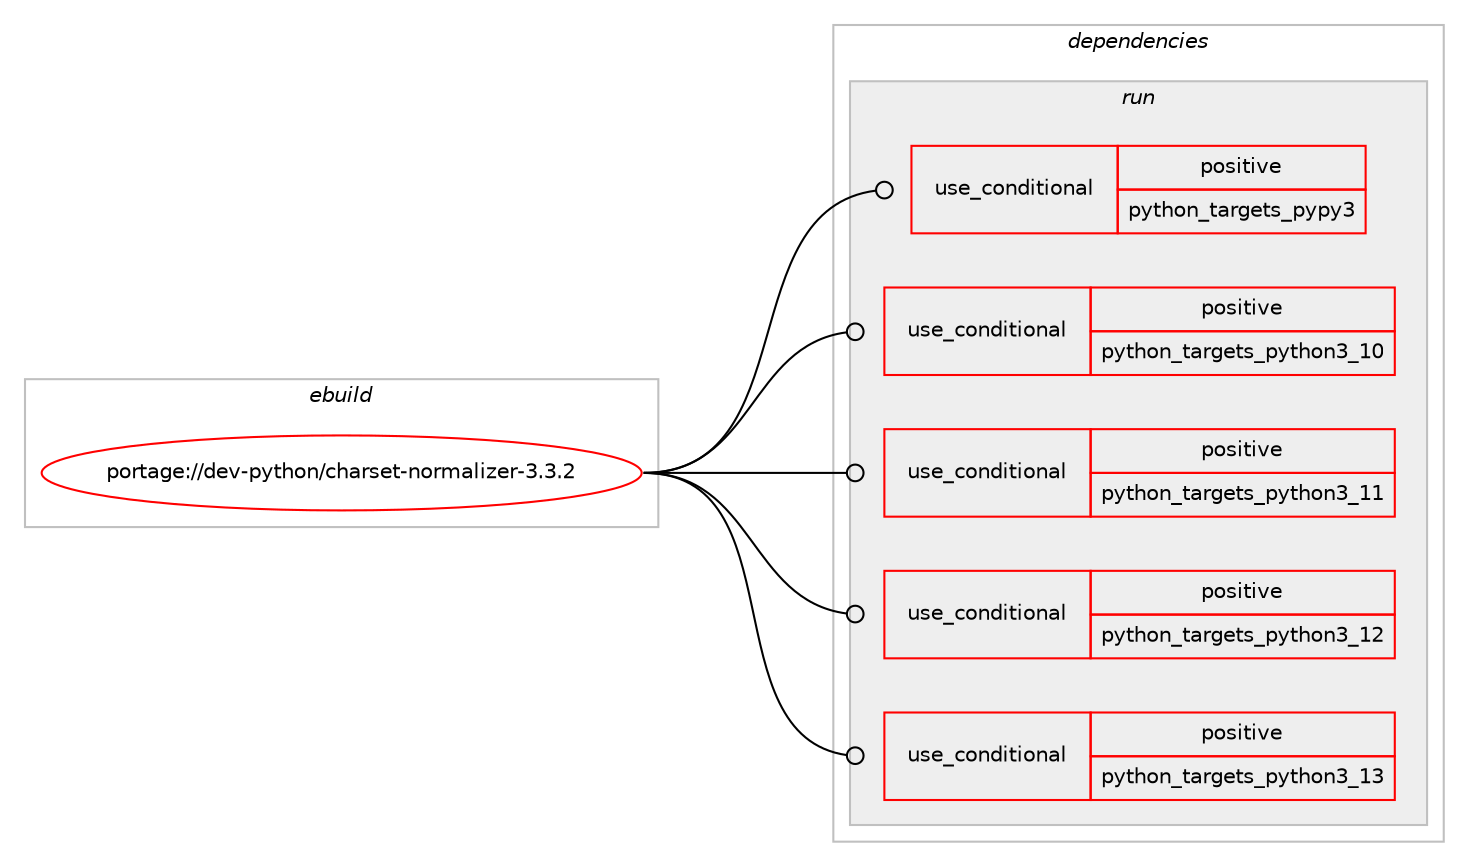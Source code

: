 digraph prolog {

# *************
# Graph options
# *************

newrank=true;
concentrate=true;
compound=true;
graph [rankdir=LR,fontname=Helvetica,fontsize=10,ranksep=1.5];#, ranksep=2.5, nodesep=0.2];
edge  [arrowhead=vee];
node  [fontname=Helvetica,fontsize=10];

# **********
# The ebuild
# **********

subgraph cluster_leftcol {
color=gray;
rank=same;
label=<<i>ebuild</i>>;
id [label="portage://dev-python/charset-normalizer-3.3.2", color=red, width=4, href="../dev-python/charset-normalizer-3.3.2.svg"];
}

# ****************
# The dependencies
# ****************

subgraph cluster_midcol {
color=gray;
label=<<i>dependencies</i>>;
subgraph cluster_compile {
fillcolor="#eeeeee";
style=filled;
label=<<i>compile</i>>;
}
subgraph cluster_compileandrun {
fillcolor="#eeeeee";
style=filled;
label=<<i>compile and run</i>>;
}
subgraph cluster_run {
fillcolor="#eeeeee";
style=filled;
label=<<i>run</i>>;
subgraph cond30743 {
dependency72119 [label=<<TABLE BORDER="0" CELLBORDER="1" CELLSPACING="0" CELLPADDING="4"><TR><TD ROWSPAN="3" CELLPADDING="10">use_conditional</TD></TR><TR><TD>positive</TD></TR><TR><TD>python_targets_pypy3</TD></TR></TABLE>>, shape=none, color=red];
# *** BEGIN UNKNOWN DEPENDENCY TYPE (TODO) ***
# dependency72119 -> package_dependency(portage://dev-python/charset-normalizer-3.3.2,run,no,dev-python,pypy3,none,[,,],any_same_slot,[])
# *** END UNKNOWN DEPENDENCY TYPE (TODO) ***

}
id:e -> dependency72119:w [weight=20,style="solid",arrowhead="odot"];
subgraph cond30744 {
dependency72120 [label=<<TABLE BORDER="0" CELLBORDER="1" CELLSPACING="0" CELLPADDING="4"><TR><TD ROWSPAN="3" CELLPADDING="10">use_conditional</TD></TR><TR><TD>positive</TD></TR><TR><TD>python_targets_python3_10</TD></TR></TABLE>>, shape=none, color=red];
# *** BEGIN UNKNOWN DEPENDENCY TYPE (TODO) ***
# dependency72120 -> package_dependency(portage://dev-python/charset-normalizer-3.3.2,run,no,dev-lang,python,none,[,,],[slot(3.10)],[])
# *** END UNKNOWN DEPENDENCY TYPE (TODO) ***

}
id:e -> dependency72120:w [weight=20,style="solid",arrowhead="odot"];
subgraph cond30745 {
dependency72121 [label=<<TABLE BORDER="0" CELLBORDER="1" CELLSPACING="0" CELLPADDING="4"><TR><TD ROWSPAN="3" CELLPADDING="10">use_conditional</TD></TR><TR><TD>positive</TD></TR><TR><TD>python_targets_python3_11</TD></TR></TABLE>>, shape=none, color=red];
# *** BEGIN UNKNOWN DEPENDENCY TYPE (TODO) ***
# dependency72121 -> package_dependency(portage://dev-python/charset-normalizer-3.3.2,run,no,dev-lang,python,none,[,,],[slot(3.11)],[])
# *** END UNKNOWN DEPENDENCY TYPE (TODO) ***

}
id:e -> dependency72121:w [weight=20,style="solid",arrowhead="odot"];
subgraph cond30746 {
dependency72122 [label=<<TABLE BORDER="0" CELLBORDER="1" CELLSPACING="0" CELLPADDING="4"><TR><TD ROWSPAN="3" CELLPADDING="10">use_conditional</TD></TR><TR><TD>positive</TD></TR><TR><TD>python_targets_python3_12</TD></TR></TABLE>>, shape=none, color=red];
# *** BEGIN UNKNOWN DEPENDENCY TYPE (TODO) ***
# dependency72122 -> package_dependency(portage://dev-python/charset-normalizer-3.3.2,run,no,dev-lang,python,none,[,,],[slot(3.12)],[])
# *** END UNKNOWN DEPENDENCY TYPE (TODO) ***

}
id:e -> dependency72122:w [weight=20,style="solid",arrowhead="odot"];
subgraph cond30747 {
dependency72123 [label=<<TABLE BORDER="0" CELLBORDER="1" CELLSPACING="0" CELLPADDING="4"><TR><TD ROWSPAN="3" CELLPADDING="10">use_conditional</TD></TR><TR><TD>positive</TD></TR><TR><TD>python_targets_python3_13</TD></TR></TABLE>>, shape=none, color=red];
# *** BEGIN UNKNOWN DEPENDENCY TYPE (TODO) ***
# dependency72123 -> package_dependency(portage://dev-python/charset-normalizer-3.3.2,run,no,dev-lang,python,none,[,,],[slot(3.13)],[])
# *** END UNKNOWN DEPENDENCY TYPE (TODO) ***

}
id:e -> dependency72123:w [weight=20,style="solid",arrowhead="odot"];
}
}

# **************
# The candidates
# **************

subgraph cluster_choices {
rank=same;
color=gray;
label=<<i>candidates</i>>;

}

}
